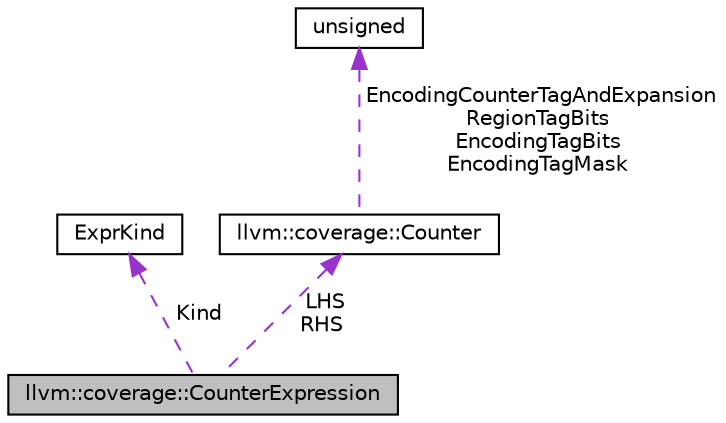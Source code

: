 digraph "llvm::coverage::CounterExpression"
{
 // LATEX_PDF_SIZE
  bgcolor="transparent";
  edge [fontname="Helvetica",fontsize="10",labelfontname="Helvetica",labelfontsize="10"];
  node [fontname="Helvetica",fontsize="10",shape="box"];
  Node1 [label="llvm::coverage::CounterExpression",height=0.2,width=0.4,color="black", fillcolor="grey75", style="filled", fontcolor="black",tooltip="A Counter expression is a value that represents an arithmetic operation with two counters."];
  Node2 -> Node1 [dir="back",color="darkorchid3",fontsize="10",style="dashed",label=" Kind" ,fontname="Helvetica"];
  Node2 [label="ExprKind",height=0.2,width=0.4,color="black",tooltip=" "];
  Node3 -> Node1 [dir="back",color="darkorchid3",fontsize="10",style="dashed",label=" LHS\nRHS" ,fontname="Helvetica"];
  Node3 [label="llvm::coverage::Counter",height=0.2,width=0.4,color="black",URL="$structllvm_1_1coverage_1_1Counter.html",tooltip="A Counter is an abstract value that describes how to compute the execution count for a region of code..."];
  Node4 -> Node3 [dir="back",color="darkorchid3",fontsize="10",style="dashed",label=" EncodingCounterTagAndExpansion\lRegionTagBits\nEncodingTagBits\nEncodingTagMask" ,fontname="Helvetica"];
  Node4 [label="unsigned",height=0.2,width=0.4,color="black",URL="$classunsigned.html",tooltip=" "];
}
